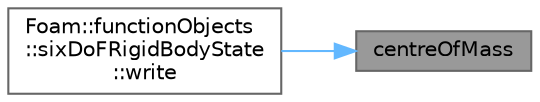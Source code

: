 digraph "centreOfMass"
{
 // LATEX_PDF_SIZE
  bgcolor="transparent";
  edge [fontname=Helvetica,fontsize=10,labelfontname=Helvetica,labelfontsize=10];
  node [fontname=Helvetica,fontsize=10,shape=box,height=0.2,width=0.4];
  rankdir="RL";
  Node1 [id="Node000001",label="centreOfMass",height=0.2,width=0.4,color="gray40", fillcolor="grey60", style="filled", fontcolor="black",tooltip=" "];
  Node1 -> Node2 [id="edge1_Node000001_Node000002",dir="back",color="steelblue1",style="solid",tooltip=" "];
  Node2 [id="Node000002",label="Foam::functionObjects\l::sixDoFRigidBodyState\l::write",height=0.2,width=0.4,color="grey40", fillcolor="white", style="filled",URL="$classFoam_1_1functionObjects_1_1sixDoFRigidBodyState.html#ae8f6374e29a250261b3979bbd6e5cb40",tooltip=" "];
}

